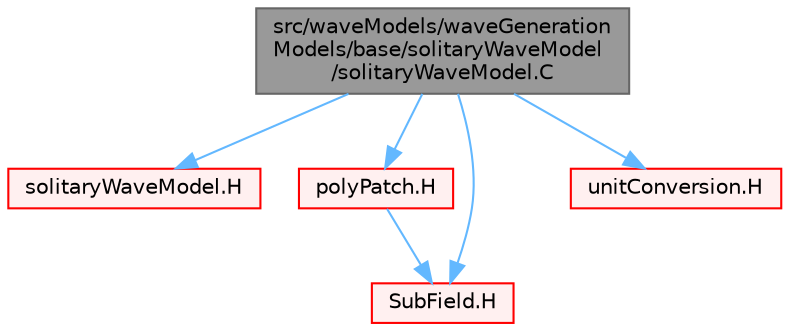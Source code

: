 digraph "src/waveModels/waveGenerationModels/base/solitaryWaveModel/solitaryWaveModel.C"
{
 // LATEX_PDF_SIZE
  bgcolor="transparent";
  edge [fontname=Helvetica,fontsize=10,labelfontname=Helvetica,labelfontsize=10];
  node [fontname=Helvetica,fontsize=10,shape=box,height=0.2,width=0.4];
  Node1 [id="Node000001",label="src/waveModels/waveGeneration\lModels/base/solitaryWaveModel\l/solitaryWaveModel.C",height=0.2,width=0.4,color="gray40", fillcolor="grey60", style="filled", fontcolor="black",tooltip=" "];
  Node1 -> Node2 [id="edge1_Node000001_Node000002",color="steelblue1",style="solid",tooltip=" "];
  Node2 [id="Node000002",label="solitaryWaveModel.H",height=0.2,width=0.4,color="red", fillcolor="#FFF0F0", style="filled",URL="$solitaryWaveModel_8H.html",tooltip=" "];
  Node1 -> Node190 [id="edge2_Node000001_Node000190",color="steelblue1",style="solid",tooltip=" "];
  Node190 [id="Node000190",label="polyPatch.H",height=0.2,width=0.4,color="red", fillcolor="#FFF0F0", style="filled",URL="$polyPatch_8H.html",tooltip=" "];
  Node190 -> Node245 [id="edge3_Node000190_Node000245",color="steelblue1",style="solid",tooltip=" "];
  Node245 [id="Node000245",label="SubField.H",height=0.2,width=0.4,color="red", fillcolor="#FFF0F0", style="filled",URL="$SubField_8H.html",tooltip=" "];
  Node1 -> Node245 [id="edge4_Node000001_Node000245",color="steelblue1",style="solid",tooltip=" "];
  Node1 -> Node254 [id="edge5_Node000001_Node000254",color="steelblue1",style="solid",tooltip=" "];
  Node254 [id="Node000254",label="unitConversion.H",height=0.2,width=0.4,color="red", fillcolor="#FFF0F0", style="filled",URL="$unitConversion_8H.html",tooltip="Unit conversion functions."];
}
